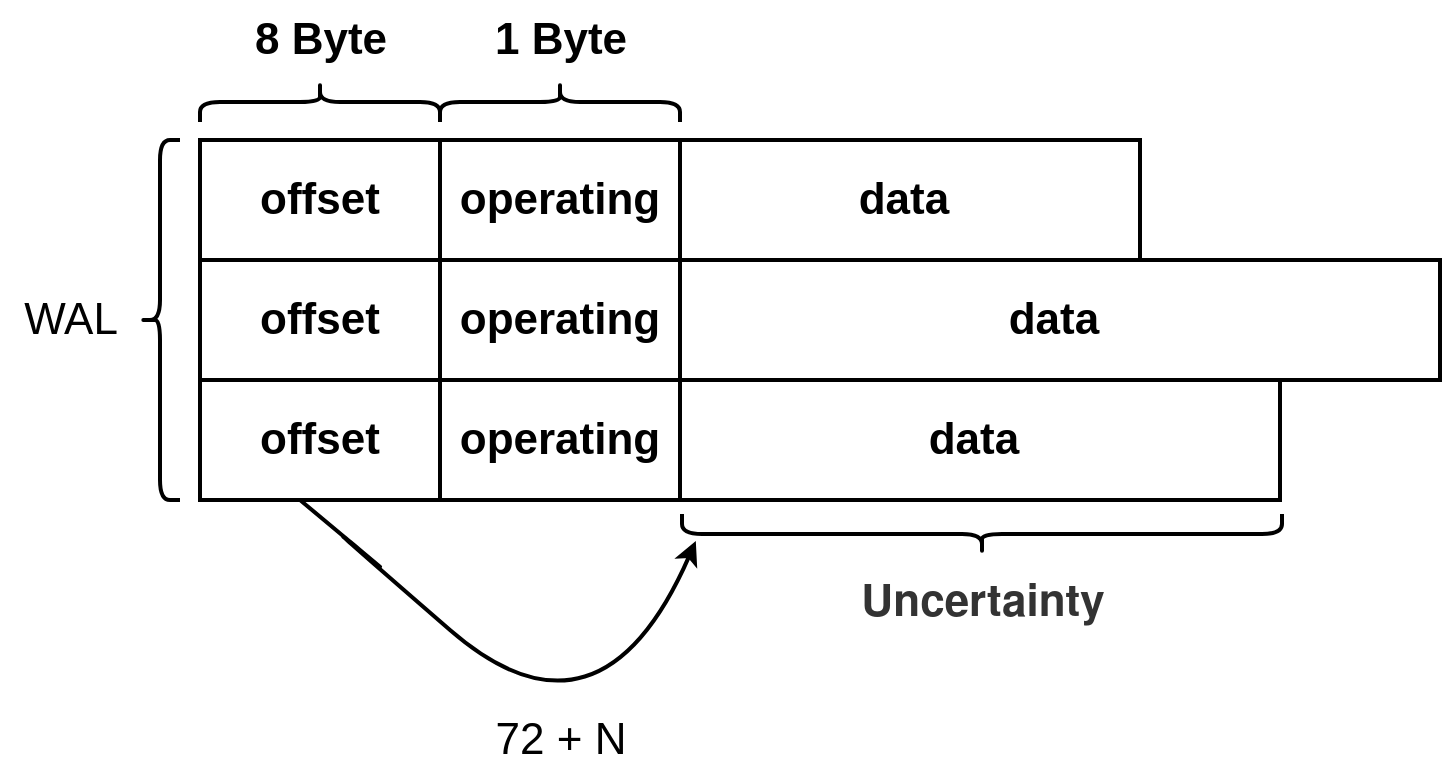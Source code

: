 <mxfile version="20.3.0" type="github">
  <diagram id="rcKAAidCJGl-sdPucONh" name="第 1 页">
    <mxGraphModel dx="1036" dy="798" grid="1" gridSize="10" guides="1" tooltips="1" connect="1" arrows="1" fold="1" page="1" pageScale="1" pageWidth="1169" pageHeight="1654" math="0" shadow="0">
      <root>
        <mxCell id="0" />
        <mxCell id="1" parent="0" />
        <mxCell id="GUJzmmyOBOLlKJLuiO69-10" value="" style="group" vertex="1" connectable="0" parent="1">
          <mxGeometry x="170" y="370" width="620" height="180" as="geometry" />
        </mxCell>
        <mxCell id="GUJzmmyOBOLlKJLuiO69-1" value="&lt;b&gt;&lt;font style=&quot;font-size: 22px;&quot;&gt;offset&lt;/font&gt;&lt;/b&gt;" style="rounded=0;whiteSpace=wrap;html=1;strokeWidth=2;" vertex="1" parent="GUJzmmyOBOLlKJLuiO69-10">
          <mxGeometry width="120" height="60" as="geometry" />
        </mxCell>
        <mxCell id="GUJzmmyOBOLlKJLuiO69-2" value="&lt;span style=&quot;font-size: 22px;&quot;&gt;&lt;b&gt;operating&lt;/b&gt;&lt;/span&gt;" style="rounded=0;whiteSpace=wrap;html=1;strokeWidth=2;" vertex="1" parent="GUJzmmyOBOLlKJLuiO69-10">
          <mxGeometry x="120" width="120" height="60" as="geometry" />
        </mxCell>
        <mxCell id="GUJzmmyOBOLlKJLuiO69-3" value="&lt;span style=&quot;font-size: 22px;&quot;&gt;&lt;b&gt;data&amp;nbsp;&lt;/b&gt;&lt;/span&gt;" style="rounded=0;whiteSpace=wrap;html=1;strokeWidth=2;" vertex="1" parent="GUJzmmyOBOLlKJLuiO69-10">
          <mxGeometry x="240" width="230" height="60" as="geometry" />
        </mxCell>
        <mxCell id="GUJzmmyOBOLlKJLuiO69-4" value="&lt;b&gt;&lt;font style=&quot;font-size: 22px;&quot;&gt;offset&lt;/font&gt;&lt;/b&gt;" style="rounded=0;whiteSpace=wrap;html=1;strokeWidth=2;" vertex="1" parent="GUJzmmyOBOLlKJLuiO69-10">
          <mxGeometry y="60" width="120" height="60" as="geometry" />
        </mxCell>
        <mxCell id="GUJzmmyOBOLlKJLuiO69-5" value="&lt;span style=&quot;font-size: 22px;&quot;&gt;&lt;b&gt;operating&lt;/b&gt;&lt;/span&gt;" style="rounded=0;whiteSpace=wrap;html=1;strokeWidth=2;" vertex="1" parent="GUJzmmyOBOLlKJLuiO69-10">
          <mxGeometry x="120" y="60" width="120" height="60" as="geometry" />
        </mxCell>
        <mxCell id="GUJzmmyOBOLlKJLuiO69-6" value="&lt;span style=&quot;font-size: 22px;&quot;&gt;&lt;b&gt;data&amp;nbsp;&lt;/b&gt;&lt;/span&gt;" style="rounded=0;whiteSpace=wrap;html=1;strokeWidth=2;" vertex="1" parent="GUJzmmyOBOLlKJLuiO69-10">
          <mxGeometry x="240" y="60" width="380" height="60" as="geometry" />
        </mxCell>
        <mxCell id="GUJzmmyOBOLlKJLuiO69-7" value="&lt;b&gt;&lt;font style=&quot;font-size: 22px;&quot;&gt;offset&lt;/font&gt;&lt;/b&gt;" style="rounded=0;whiteSpace=wrap;html=1;strokeWidth=2;" vertex="1" parent="GUJzmmyOBOLlKJLuiO69-10">
          <mxGeometry y="120" width="120" height="60" as="geometry" />
        </mxCell>
        <mxCell id="GUJzmmyOBOLlKJLuiO69-8" value="&lt;span style=&quot;font-size: 22px;&quot;&gt;&lt;b&gt;operating&lt;/b&gt;&lt;/span&gt;" style="rounded=0;whiteSpace=wrap;html=1;strokeWidth=2;" vertex="1" parent="GUJzmmyOBOLlKJLuiO69-10">
          <mxGeometry x="120" y="120" width="120" height="60" as="geometry" />
        </mxCell>
        <mxCell id="GUJzmmyOBOLlKJLuiO69-9" value="&lt;span style=&quot;font-size: 22px;&quot;&gt;&lt;b&gt;data&amp;nbsp;&lt;/b&gt;&lt;/span&gt;" style="rounded=0;whiteSpace=wrap;html=1;strokeWidth=2;" vertex="1" parent="GUJzmmyOBOLlKJLuiO69-10">
          <mxGeometry x="240" y="120" width="300" height="60" as="geometry" />
        </mxCell>
        <mxCell id="GUJzmmyOBOLlKJLuiO69-11" value="" style="shape=curlyBracket;whiteSpace=wrap;html=1;rounded=1;strokeWidth=2;fontSize=22;rotation=90;" vertex="1" parent="1">
          <mxGeometry x="220" y="291" width="20" height="120" as="geometry" />
        </mxCell>
        <mxCell id="GUJzmmyOBOLlKJLuiO69-12" value="&lt;b&gt;8 Byte&lt;/b&gt;" style="text;html=1;align=center;verticalAlign=middle;resizable=0;points=[];autosize=1;strokeColor=none;fillColor=none;fontSize=22;" vertex="1" parent="1">
          <mxGeometry x="185" y="300" width="90" height="40" as="geometry" />
        </mxCell>
        <mxCell id="GUJzmmyOBOLlKJLuiO69-13" value="" style="shape=curlyBracket;whiteSpace=wrap;html=1;rounded=1;strokeWidth=2;fontSize=22;rotation=90;" vertex="1" parent="1">
          <mxGeometry x="340" y="291" width="20" height="120" as="geometry" />
        </mxCell>
        <mxCell id="GUJzmmyOBOLlKJLuiO69-14" value="&lt;b&gt;1 Byte&lt;/b&gt;" style="text;html=1;align=center;verticalAlign=middle;resizable=0;points=[];autosize=1;strokeColor=none;fillColor=none;fontSize=22;" vertex="1" parent="1">
          <mxGeometry x="305" y="300" width="90" height="40" as="geometry" />
        </mxCell>
        <mxCell id="GUJzmmyOBOLlKJLuiO69-15" value="" style="shape=curlyBracket;whiteSpace=wrap;html=1;rounded=1;strokeWidth=2;fontSize=22;rotation=-90;" vertex="1" parent="1">
          <mxGeometry x="551" y="417" width="20" height="300" as="geometry" />
        </mxCell>
        <mxCell id="GUJzmmyOBOLlKJLuiO69-16" value="&lt;span style=&quot;color: rgb(51, 51, 51); font-family: &amp;quot;Helvetica Neue&amp;quot;, Helvetica, Arial, &amp;quot;Hiragino Sans GB&amp;quot;, &amp;quot;Hiragino Sans GB W3&amp;quot;, &amp;quot;Microsoft YaHei UI&amp;quot;, &amp;quot;Microsoft YaHei&amp;quot;, sans-serif; text-align: start;&quot;&gt;&lt;b style=&quot;&quot;&gt;&lt;font style=&quot;font-size: 22px;&quot;&gt;Uncertainty&lt;/font&gt;&lt;/b&gt;&lt;/span&gt;" style="text;html=1;align=center;verticalAlign=middle;resizable=0;points=[];autosize=1;strokeColor=none;fillColor=none;fontSize=22;" vertex="1" parent="1">
          <mxGeometry x="491" y="580" width="140" height="40" as="geometry" />
        </mxCell>
        <mxCell id="GUJzmmyOBOLlKJLuiO69-17" value="" style="shape=curlyBracket;whiteSpace=wrap;html=1;rounded=1;strokeWidth=2;fontSize=22;" vertex="1" parent="1">
          <mxGeometry x="140" y="370" width="20" height="180" as="geometry" />
        </mxCell>
        <mxCell id="GUJzmmyOBOLlKJLuiO69-18" value="WAL" style="text;html=1;align=center;verticalAlign=middle;resizable=0;points=[];autosize=1;strokeColor=none;fillColor=none;fontSize=22;" vertex="1" parent="1">
          <mxGeometry x="70" y="440" width="70" height="40" as="geometry" />
        </mxCell>
        <mxCell id="GUJzmmyOBOLlKJLuiO69-19" value="" style="curved=1;endArrow=classic;html=1;rounded=0;fontSize=22;strokeWidth=2;entryX=0.325;entryY=0.023;entryDx=0;entryDy=0;entryPerimeter=0;" edge="1" parent="1" target="GUJzmmyOBOLlKJLuiO69-15">
          <mxGeometry width="50" height="50" relative="1" as="geometry">
            <mxPoint x="220" y="550" as="sourcePoint" />
            <mxPoint x="420" y="580" as="targetPoint" />
            <Array as="points">
              <mxPoint x="280" y="600" />
              <mxPoint x="220" y="550" />
              <mxPoint x="370" y="680" />
            </Array>
          </mxGeometry>
        </mxCell>
        <mxCell id="GUJzmmyOBOLlKJLuiO69-20" value="72 + N" style="text;html=1;align=center;verticalAlign=middle;resizable=0;points=[];autosize=1;strokeColor=none;fillColor=none;fontSize=22;" vertex="1" parent="1">
          <mxGeometry x="305" y="650" width="90" height="40" as="geometry" />
        </mxCell>
      </root>
    </mxGraphModel>
  </diagram>
</mxfile>

